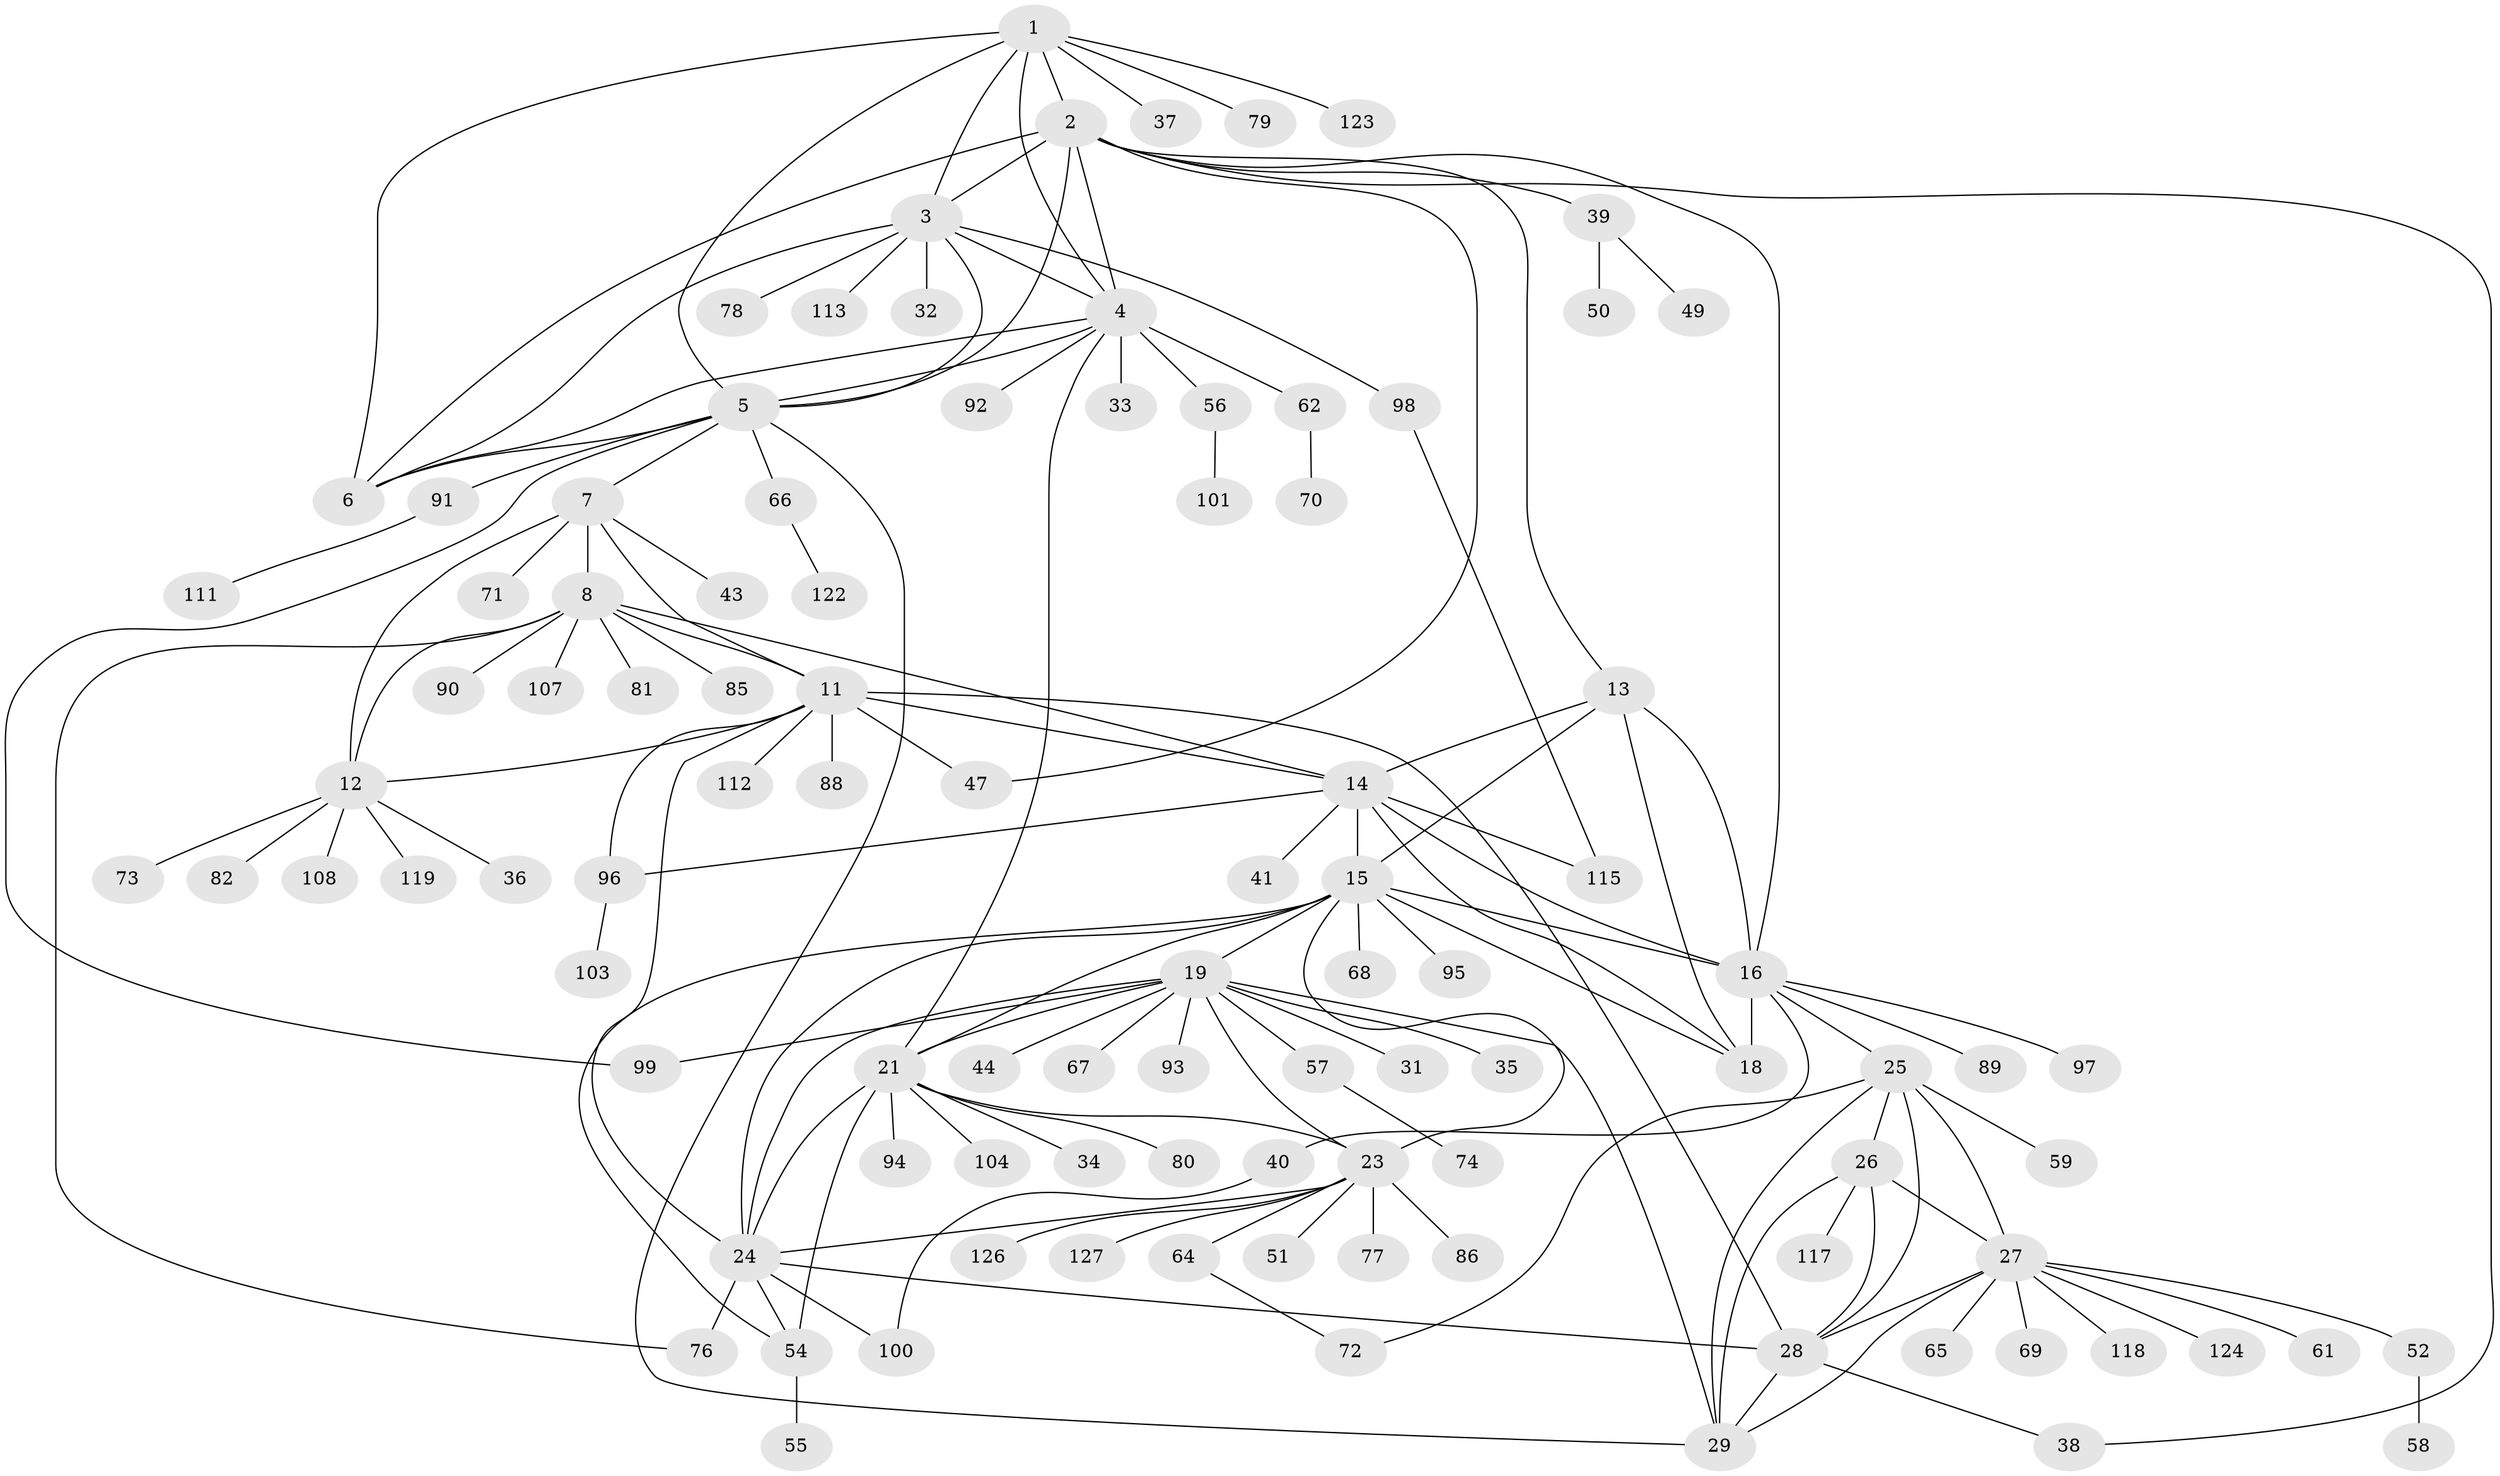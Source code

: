 // original degree distribution, {9: 0.023622047244094488, 10: 0.015748031496062992, 11: 0.047244094488188976, 5: 0.023622047244094488, 7: 0.03937007874015748, 8: 0.03937007874015748, 6: 0.023622047244094488, 12: 0.023622047244094488, 1: 0.5433070866141733, 2: 0.15748031496062992, 3: 0.047244094488188976, 4: 0.015748031496062992}
// Generated by graph-tools (version 1.1) at 2025/42/03/06/25 10:42:14]
// undirected, 100 vertices, 149 edges
graph export_dot {
graph [start="1"]
  node [color=gray90,style=filled];
  1 [super="+109"];
  2 [super="+102"];
  3 [super="+53"];
  4 [super="+116"];
  5 [super="+63"];
  6;
  7 [super="+10"];
  8 [super="+9"];
  11 [super="+110"];
  12 [super="+48"];
  13;
  14 [super="+46"];
  15 [super="+20"];
  16 [super="+17"];
  18;
  19 [super="+22"];
  21 [super="+42"];
  23 [super="+125"];
  24 [super="+87"];
  25 [super="+83"];
  26 [super="+45"];
  27 [super="+30"];
  28 [super="+105"];
  29;
  31;
  32;
  33;
  34;
  35;
  36;
  37 [super="+106"];
  38;
  39;
  40;
  41;
  43;
  44;
  47;
  49;
  50;
  51;
  52 [super="+75"];
  54 [super="+60"];
  55;
  56 [super="+121"];
  57;
  58;
  59;
  61;
  62 [super="+84"];
  64;
  65;
  66;
  67;
  68;
  69 [super="+114"];
  70;
  71;
  72;
  73;
  74;
  76;
  77;
  78;
  79;
  80;
  81;
  82;
  85;
  86;
  88;
  89;
  90;
  91;
  92;
  93;
  94;
  95;
  96 [super="+120"];
  97;
  98;
  99;
  100;
  101;
  103;
  104;
  107;
  108;
  111;
  112;
  113;
  115;
  117;
  118;
  119;
  122;
  123;
  124;
  126;
  127;
  1 -- 2;
  1 -- 3;
  1 -- 4;
  1 -- 5;
  1 -- 6;
  1 -- 37;
  1 -- 79;
  1 -- 123;
  2 -- 3;
  2 -- 4;
  2 -- 5;
  2 -- 6;
  2 -- 13;
  2 -- 38;
  2 -- 39;
  2 -- 47;
  2 -- 16;
  3 -- 4;
  3 -- 5;
  3 -- 6;
  3 -- 32;
  3 -- 78;
  3 -- 98;
  3 -- 113;
  4 -- 5;
  4 -- 6;
  4 -- 21;
  4 -- 33;
  4 -- 56;
  4 -- 62;
  4 -- 92;
  5 -- 6;
  5 -- 29;
  5 -- 66;
  5 -- 91;
  5 -- 99;
  5 -- 7;
  7 -- 8 [weight=4];
  7 -- 11 [weight=2];
  7 -- 12 [weight=2];
  7 -- 43;
  7 -- 71;
  8 -- 11 [weight=2];
  8 -- 12 [weight=2];
  8 -- 76;
  8 -- 81;
  8 -- 90;
  8 -- 107;
  8 -- 14;
  8 -- 85;
  11 -- 12;
  11 -- 24;
  11 -- 28;
  11 -- 47;
  11 -- 88;
  11 -- 14;
  11 -- 112;
  11 -- 96;
  12 -- 36;
  12 -- 73;
  12 -- 82;
  12 -- 108;
  12 -- 119;
  13 -- 14;
  13 -- 15;
  13 -- 16 [weight=2];
  13 -- 18;
  14 -- 15;
  14 -- 16 [weight=2];
  14 -- 18;
  14 -- 41;
  14 -- 96;
  14 -- 115;
  15 -- 16 [weight=2];
  15 -- 18;
  15 -- 54;
  15 -- 68;
  15 -- 95;
  15 -- 19 [weight=2];
  15 -- 21;
  15 -- 23;
  15 -- 24;
  16 -- 18 [weight=2];
  16 -- 25;
  16 -- 97;
  16 -- 40;
  16 -- 89;
  19 -- 21 [weight=2];
  19 -- 23 [weight=2];
  19 -- 24 [weight=2];
  19 -- 29;
  19 -- 35;
  19 -- 67;
  19 -- 99;
  19 -- 44;
  19 -- 57;
  19 -- 93;
  19 -- 31;
  21 -- 23;
  21 -- 24;
  21 -- 34;
  21 -- 80;
  21 -- 94;
  21 -- 104;
  21 -- 54;
  23 -- 24;
  23 -- 51;
  23 -- 64;
  23 -- 77;
  23 -- 86;
  23 -- 126;
  23 -- 127;
  24 -- 54;
  24 -- 76 [weight=2];
  24 -- 100;
  24 -- 28;
  25 -- 26;
  25 -- 27 [weight=2];
  25 -- 28;
  25 -- 29;
  25 -- 59;
  25 -- 72;
  26 -- 27 [weight=2];
  26 -- 28;
  26 -- 29;
  26 -- 117;
  27 -- 28 [weight=2];
  27 -- 29 [weight=2];
  27 -- 52;
  27 -- 61;
  27 -- 65;
  27 -- 69;
  27 -- 118;
  27 -- 124;
  28 -- 29;
  28 -- 38;
  39 -- 49;
  39 -- 50;
  40 -- 100;
  52 -- 58;
  54 -- 55;
  56 -- 101;
  57 -- 74;
  62 -- 70;
  64 -- 72;
  66 -- 122;
  91 -- 111;
  96 -- 103;
  98 -- 115;
}
